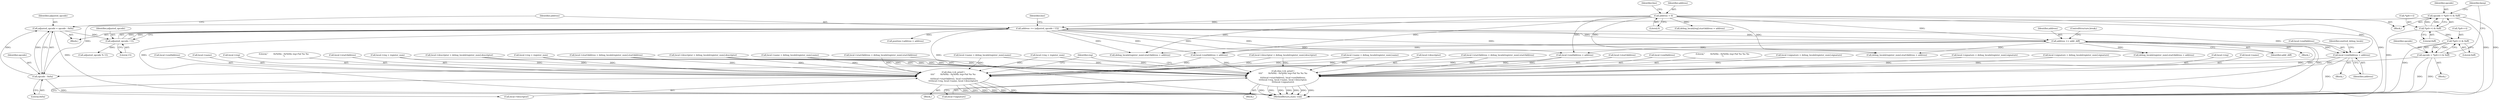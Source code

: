 digraph "0_radare2_ad55822430a03fe075221b543efb434567e9e431@pointer" {
"1000737" [label="(Call,local->endAddress = address)"];
"1000199" [label="(Call,address = 0)"];
"1000943" [label="(Call,address += (adjusted_opcode / 15))"];
"1000945" [label="(Call,adjusted_opcode / 15)"];
"1000938" [label="(Call,adjusted_opcode = opcode - 0x0a)"];
"1000940" [label="(Call,opcode - 0x0a)"];
"1000399" [label="(Call,opcode = *(p4++) & 0xff)"];
"1000401" [label="(Call,*(p4++) & 0xff)"];
"1000989" [label="(Call,opcode = *(p4++) & 0xff)"];
"1000991" [label="(Call,*(p4++) & 0xff)"];
"1000429" [label="(Call,address += addr_diff)"];
"1001071" [label="(Call,rbin->cb_printf (\n\t\t\t\t\"        0x%04x - 0x%04x reg=%d %s %s %s\n\",\n\t\t\t\tlocal->startAddress, local->endAddress,\n\t\t\t\tlocal->reg, local->name, local->descriptor,\n\t\t\t\tlocal->signature))"];
"1001093" [label="(Call,rbin->cb_printf (\n\t\t\t\t\"        0x%04x - 0x%04x reg=%d %s %s\n\",\n\t\t\t\tlocal->startAddress, local->endAddress,\n\t\t\t\tlocal->reg, local->name, local->descriptor))"];
"1000991" [label="(Call,*(p4++) & 0xff)"];
"1000204" [label="(Identifier,line)"];
"1000737" [label="(Call,local->endAddress = address)"];
"1000400" [label="(Identifier,opcode)"];
"1000992" [label="(Call,*(p4++))"];
"1000732" [label="(Call,local->reg = register_num)"];
"1000718" [label="(Call,local->signature = debug_locals[register_num].signature)"];
"1001092" [label="(Block,)"];
"1001094" [label="(Literal,\"        0x%04x - 0x%04x reg=%d %s %s\n\")"];
"1000709" [label="(Call,local->startAddress = debug_locals[register_num].startAddress)"];
"1000995" [label="(Literal,0xff)"];
"1000902" [label="(Call,debug_locals[register_num].startAddress = address)"];
"1000524" [label="(Call,local->descriptor = debug_locals[register_num].descriptor)"];
"1000700" [label="(Call,local->descriptor = debug_locals[register_num].descriptor)"];
"1000200" [label="(Identifier,address)"];
"1000938" [label="(Call,adjusted_opcode = opcode - 0x0a)"];
"1000542" [label="(Call,local->signature = debug_locals[register_num].signature)"];
"1001107" [label="(Call,local->descriptor)"];
"1001101" [label="(Call,local->reg)"];
"1000861" [label="(Call,local->reg = register_num)"];
"1000941" [label="(Identifier,opcode)"];
"1000939" [label="(Identifier,adjusted_opcode)"];
"1000399" [label="(Call,opcode = *(p4++) & 0xff)"];
"1001070" [label="(Block,)"];
"1000829" [label="(Call,local->descriptor = debug_locals[register_num].descriptor)"];
"1000429" [label="(Call,address += addr_diff)"];
"1000942" [label="(Literal,0x0a)"];
"1000975" [label="(Call,position->address = address)"];
"1000943" [label="(Call,address += (adjusted_opcode / 15))"];
"1000738" [label="(Call,local->endAddress)"];
"1000408" [label="(Block,)"];
"1000418" [label="(Block,)"];
"1000949" [label="(Identifier,line)"];
"1001079" [label="(Call,local->reg)"];
"1000944" [label="(Identifier,address)"];
"1000587" [label="(Call,debug_locals[register_num].startAddress = address)"];
"1000201" [label="(Literal,0)"];
"1000402" [label="(Call,*(p4++))"];
"1001082" [label="(Call,local->name)"];
"1000936" [label="(Block,)"];
"1000947" [label="(Literal,15)"];
"1000515" [label="(Call,local->name = debug_locals[register_num].name)"];
"1000431" [label="(Identifier,addr_diff)"];
"1000407" [label="(Identifier,keep)"];
"1000382" [label="(Call,debug_locals[reg].startAddress = address)"];
"1000405" [label="(Literal,0xff)"];
"1001095" [label="(Call,local->startAddress)"];
"1001098" [label="(Call,local->endAddress)"];
"1000432" [label="(ControlStructure,break;)"];
"1001104" [label="(Call,local->name)"];
"1000741" [label="(Identifier,address)"];
"1000676" [label="(Block,)"];
"1001112" [label="(Identifier,reg)"];
"1001085" [label="(Call,local->descriptor)"];
"1000763" [label="(Call,debug_locals[register_num].startAddress = address)"];
"1001071" [label="(Call,rbin->cb_printf (\n\t\t\t\t\"        0x%04x - 0x%04x reg=%d %s %s %s\n\",\n\t\t\t\tlocal->startAddress, local->endAddress,\n\t\t\t\tlocal->reg, local->name, local->descriptor,\n\t\t\t\tlocal->signature))"];
"1000866" [label="(Call,local->endAddress = address)"];
"1001073" [label="(Call,local->startAddress)"];
"1001076" [label="(Call,local->endAddress)"];
"1000556" [label="(Call,local->reg = register_num)"];
"1001088" [label="(Call,local->signature)"];
"1001185" [label="(MethodReturn,static void)"];
"1000989" [label="(Call,opcode = *(p4++) & 0xff)"];
"1000946" [label="(Identifier,adjusted_opcode)"];
"1000990" [label="(Identifier,opcode)"];
"1000945" [label="(Call,adjusted_opcode / 15)"];
"1000122" [label="(Block,)"];
"1000561" [label="(Call,local->endAddress = address)"];
"1000401" [label="(Call,*(p4++) & 0xff)"];
"1000430" [label="(Identifier,address)"];
"1001072" [label="(Literal,\"        0x%04x - 0x%04x reg=%d %s %s %s\n\")"];
"1000838" [label="(Call,local->startAddress = debug_locals[register_num].startAddress)"];
"1000691" [label="(Call,local->name = debug_locals[register_num].name)"];
"1000847" [label="(Call,local->signature = debug_locals[register_num].signature)"];
"1000940" [label="(Call,opcode - 0x0a)"];
"1000743" [label="(Identifier,emitted_debug_locals)"];
"1001093" [label="(Call,rbin->cb_printf (\n\t\t\t\t\"        0x%04x - 0x%04x reg=%d %s %s\n\",\n\t\t\t\tlocal->startAddress, local->endAddress,\n\t\t\t\tlocal->reg, local->name, local->descriptor))"];
"1000199" [label="(Call,address = 0)"];
"1000953" [label="(Call,adjusted_opcode % 15)"];
"1000820" [label="(Call,local->name = debug_locals[register_num].name)"];
"1000533" [label="(Call,local->startAddress = debug_locals[register_num].startAddress)"];
"1000737" -> "1000676"  [label="AST: "];
"1000737" -> "1000741"  [label="CFG: "];
"1000738" -> "1000737"  [label="AST: "];
"1000741" -> "1000737"  [label="AST: "];
"1000743" -> "1000737"  [label="CFG: "];
"1000737" -> "1001185"  [label="DDG: "];
"1000199" -> "1000737"  [label="DDG: "];
"1000943" -> "1000737"  [label="DDG: "];
"1000429" -> "1000737"  [label="DDG: "];
"1000737" -> "1001071"  [label="DDG: "];
"1000737" -> "1001093"  [label="DDG: "];
"1000199" -> "1000122"  [label="AST: "];
"1000199" -> "1000201"  [label="CFG: "];
"1000200" -> "1000199"  [label="AST: "];
"1000201" -> "1000199"  [label="AST: "];
"1000204" -> "1000199"  [label="CFG: "];
"1000199" -> "1001185"  [label="DDG: "];
"1000199" -> "1000382"  [label="DDG: "];
"1000199" -> "1000429"  [label="DDG: "];
"1000199" -> "1000561"  [label="DDG: "];
"1000199" -> "1000587"  [label="DDG: "];
"1000199" -> "1000763"  [label="DDG: "];
"1000199" -> "1000866"  [label="DDG: "];
"1000199" -> "1000902"  [label="DDG: "];
"1000199" -> "1000943"  [label="DDG: "];
"1000943" -> "1000936"  [label="AST: "];
"1000943" -> "1000945"  [label="CFG: "];
"1000944" -> "1000943"  [label="AST: "];
"1000945" -> "1000943"  [label="AST: "];
"1000949" -> "1000943"  [label="CFG: "];
"1000943" -> "1001185"  [label="DDG: "];
"1000943" -> "1001185"  [label="DDG: "];
"1000943" -> "1000429"  [label="DDG: "];
"1000943" -> "1000561"  [label="DDG: "];
"1000943" -> "1000587"  [label="DDG: "];
"1000943" -> "1000763"  [label="DDG: "];
"1000943" -> "1000866"  [label="DDG: "];
"1000943" -> "1000902"  [label="DDG: "];
"1000945" -> "1000943"  [label="DDG: "];
"1000945" -> "1000943"  [label="DDG: "];
"1000429" -> "1000943"  [label="DDG: "];
"1000943" -> "1000975"  [label="DDG: "];
"1000945" -> "1000947"  [label="CFG: "];
"1000946" -> "1000945"  [label="AST: "];
"1000947" -> "1000945"  [label="AST: "];
"1000938" -> "1000945"  [label="DDG: "];
"1000945" -> "1000953"  [label="DDG: "];
"1000938" -> "1000936"  [label="AST: "];
"1000938" -> "1000940"  [label="CFG: "];
"1000939" -> "1000938"  [label="AST: "];
"1000940" -> "1000938"  [label="AST: "];
"1000944" -> "1000938"  [label="CFG: "];
"1000938" -> "1001185"  [label="DDG: "];
"1000940" -> "1000938"  [label="DDG: "];
"1000940" -> "1000938"  [label="DDG: "];
"1000940" -> "1000942"  [label="CFG: "];
"1000941" -> "1000940"  [label="AST: "];
"1000942" -> "1000940"  [label="AST: "];
"1000940" -> "1001185"  [label="DDG: "];
"1000399" -> "1000940"  [label="DDG: "];
"1000989" -> "1000940"  [label="DDG: "];
"1000399" -> "1000122"  [label="AST: "];
"1000399" -> "1000401"  [label="CFG: "];
"1000400" -> "1000399"  [label="AST: "];
"1000401" -> "1000399"  [label="AST: "];
"1000407" -> "1000399"  [label="CFG: "];
"1000399" -> "1001185"  [label="DDG: "];
"1000399" -> "1001185"  [label="DDG: "];
"1000401" -> "1000399"  [label="DDG: "];
"1000401" -> "1000399"  [label="DDG: "];
"1000401" -> "1000405"  [label="CFG: "];
"1000402" -> "1000401"  [label="AST: "];
"1000405" -> "1000401"  [label="AST: "];
"1000401" -> "1001185"  [label="DDG: "];
"1000401" -> "1000991"  [label="DDG: "];
"1000989" -> "1000408"  [label="AST: "];
"1000989" -> "1000991"  [label="CFG: "];
"1000990" -> "1000989"  [label="AST: "];
"1000991" -> "1000989"  [label="AST: "];
"1000407" -> "1000989"  [label="CFG: "];
"1000989" -> "1001185"  [label="DDG: "];
"1000989" -> "1001185"  [label="DDG: "];
"1000991" -> "1000989"  [label="DDG: "];
"1000991" -> "1000989"  [label="DDG: "];
"1000991" -> "1000995"  [label="CFG: "];
"1000992" -> "1000991"  [label="AST: "];
"1000995" -> "1000991"  [label="AST: "];
"1000991" -> "1001185"  [label="DDG: "];
"1000429" -> "1000418"  [label="AST: "];
"1000429" -> "1000431"  [label="CFG: "];
"1000430" -> "1000429"  [label="AST: "];
"1000431" -> "1000429"  [label="AST: "];
"1000432" -> "1000429"  [label="CFG: "];
"1000429" -> "1001185"  [label="DDG: "];
"1000429" -> "1001185"  [label="DDG: "];
"1000429" -> "1000561"  [label="DDG: "];
"1000429" -> "1000587"  [label="DDG: "];
"1000429" -> "1000763"  [label="DDG: "];
"1000429" -> "1000866"  [label="DDG: "];
"1000429" -> "1000902"  [label="DDG: "];
"1001071" -> "1001070"  [label="AST: "];
"1001071" -> "1001088"  [label="CFG: "];
"1001072" -> "1001071"  [label="AST: "];
"1001073" -> "1001071"  [label="AST: "];
"1001076" -> "1001071"  [label="AST: "];
"1001079" -> "1001071"  [label="AST: "];
"1001082" -> "1001071"  [label="AST: "];
"1001085" -> "1001071"  [label="AST: "];
"1001088" -> "1001071"  [label="AST: "];
"1001112" -> "1001071"  [label="CFG: "];
"1001071" -> "1001185"  [label="DDG: "];
"1001071" -> "1001185"  [label="DDG: "];
"1001071" -> "1001185"  [label="DDG: "];
"1001071" -> "1001185"  [label="DDG: "];
"1001071" -> "1001185"  [label="DDG: "];
"1001071" -> "1001185"  [label="DDG: "];
"1001071" -> "1001185"  [label="DDG: "];
"1000709" -> "1001071"  [label="DDG: "];
"1000533" -> "1001071"  [label="DDG: "];
"1000838" -> "1001071"  [label="DDG: "];
"1000866" -> "1001071"  [label="DDG: "];
"1000561" -> "1001071"  [label="DDG: "];
"1000556" -> "1001071"  [label="DDG: "];
"1000861" -> "1001071"  [label="DDG: "];
"1000732" -> "1001071"  [label="DDG: "];
"1000515" -> "1001071"  [label="DDG: "];
"1000691" -> "1001071"  [label="DDG: "];
"1000820" -> "1001071"  [label="DDG: "];
"1000524" -> "1001071"  [label="DDG: "];
"1000829" -> "1001071"  [label="DDG: "];
"1000700" -> "1001071"  [label="DDG: "];
"1000718" -> "1001071"  [label="DDG: "];
"1000542" -> "1001071"  [label="DDG: "];
"1000847" -> "1001071"  [label="DDG: "];
"1001093" -> "1001092"  [label="AST: "];
"1001093" -> "1001107"  [label="CFG: "];
"1001094" -> "1001093"  [label="AST: "];
"1001095" -> "1001093"  [label="AST: "];
"1001098" -> "1001093"  [label="AST: "];
"1001101" -> "1001093"  [label="AST: "];
"1001104" -> "1001093"  [label="AST: "];
"1001107" -> "1001093"  [label="AST: "];
"1001112" -> "1001093"  [label="CFG: "];
"1001093" -> "1001185"  [label="DDG: "];
"1001093" -> "1001185"  [label="DDG: "];
"1001093" -> "1001185"  [label="DDG: "];
"1001093" -> "1001185"  [label="DDG: "];
"1001093" -> "1001185"  [label="DDG: "];
"1001093" -> "1001185"  [label="DDG: "];
"1000709" -> "1001093"  [label="DDG: "];
"1000533" -> "1001093"  [label="DDG: "];
"1000838" -> "1001093"  [label="DDG: "];
"1000866" -> "1001093"  [label="DDG: "];
"1000561" -> "1001093"  [label="DDG: "];
"1000556" -> "1001093"  [label="DDG: "];
"1000861" -> "1001093"  [label="DDG: "];
"1000732" -> "1001093"  [label="DDG: "];
"1000515" -> "1001093"  [label="DDG: "];
"1000691" -> "1001093"  [label="DDG: "];
"1000820" -> "1001093"  [label="DDG: "];
"1000524" -> "1001093"  [label="DDG: "];
"1000829" -> "1001093"  [label="DDG: "];
"1000700" -> "1001093"  [label="DDG: "];
}
